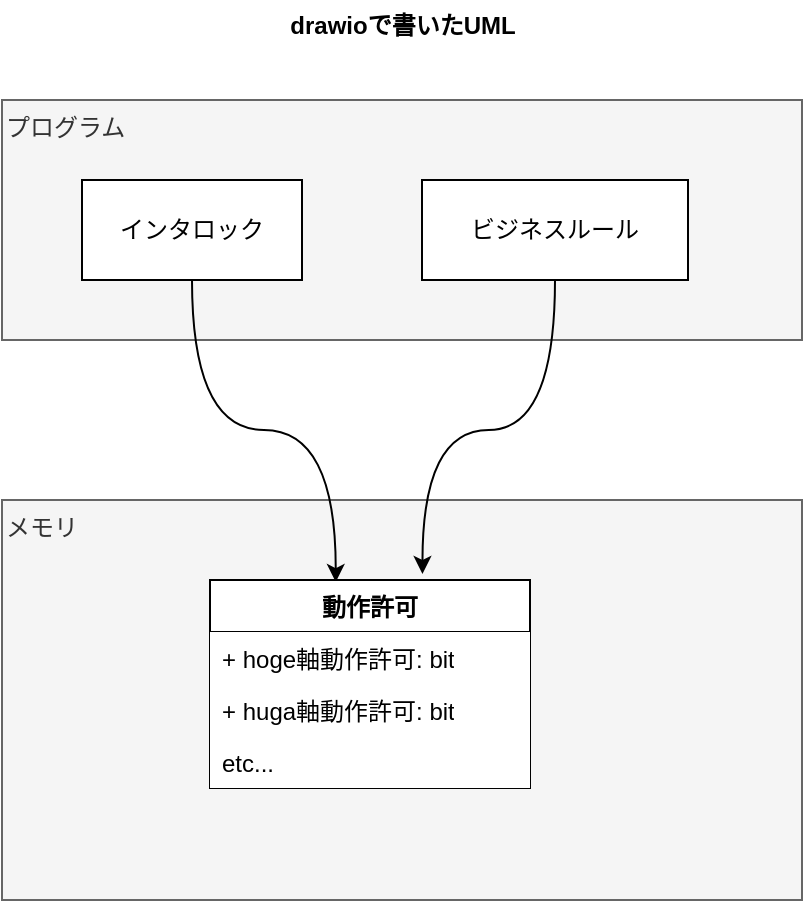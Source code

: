 <mxfile version="24.7.17">
  <diagram id="C5RBs43oDa-KdzZeNtuy" name="Page-1">
    <mxGraphModel dx="1134" dy="654" grid="1" gridSize="10" guides="1" tooltips="1" connect="1" arrows="1" fold="1" page="1" pageScale="1" pageWidth="827" pageHeight="1169" math="0" shadow="0">
      <root>
        <mxCell id="WIyWlLk6GJQsqaUBKTNV-0" />
        <mxCell id="WIyWlLk6GJQsqaUBKTNV-1" parent="WIyWlLk6GJQsqaUBKTNV-0" />
        <mxCell id="LjcJlsUbbr0NGZIOheL1-19" value="メモリ" style="html=1;whiteSpace=wrap;verticalAlign=top;align=left;labelBackgroundColor=none;fillColor=#f5f5f5;strokeColor=#666666;fontColor=#333333;" vertex="1" parent="WIyWlLk6GJQsqaUBKTNV-1">
          <mxGeometry x="230" y="550" width="400" height="200" as="geometry" />
        </mxCell>
        <mxCell id="LjcJlsUbbr0NGZIOheL1-18" value="プログラム" style="html=1;whiteSpace=wrap;verticalAlign=top;align=left;labelBackgroundColor=none;fillColor=#f5f5f5;strokeColor=#666666;fontColor=#333333;" vertex="1" parent="WIyWlLk6GJQsqaUBKTNV-1">
          <mxGeometry x="230" y="350" width="400" height="120" as="geometry" />
        </mxCell>
        <mxCell id="LjcJlsUbbr0NGZIOheL1-12" value="ビジネスルール" style="html=1;whiteSpace=wrap;verticalAlign=middle;" vertex="1" parent="WIyWlLk6GJQsqaUBKTNV-1">
          <mxGeometry x="440" y="390" width="133" height="50" as="geometry" />
        </mxCell>
        <mxCell id="LjcJlsUbbr0NGZIOheL1-9" value="" style="edgeStyle=orthogonalEdgeStyle;rounded=0;orthogonalLoop=1;jettySize=auto;html=1;curved=1;exitX=0.5;exitY=1;exitDx=0;exitDy=0;entryX=0.393;entryY=0.01;entryDx=0;entryDy=0;entryPerimeter=0;" edge="1" parent="WIyWlLk6GJQsqaUBKTNV-1" source="LjcJlsUbbr0NGZIOheL1-0" target="LjcJlsUbbr0NGZIOheL1-1">
          <mxGeometry relative="1" as="geometry" />
        </mxCell>
        <mxCell id="LjcJlsUbbr0NGZIOheL1-0" value="インタロック" style="html=1;whiteSpace=wrap;" vertex="1" parent="WIyWlLk6GJQsqaUBKTNV-1">
          <mxGeometry x="270" y="390" width="110" height="50" as="geometry" />
        </mxCell>
        <mxCell id="LjcJlsUbbr0NGZIOheL1-1" value="動作許可" style="swimlane;fontStyle=1;align=center;verticalAlign=top;childLayout=stackLayout;horizontal=1;startSize=26;horizontalStack=0;resizeParent=1;resizeParentMax=0;resizeLast=0;collapsible=1;marginBottom=0;whiteSpace=wrap;html=1;" vertex="1" parent="WIyWlLk6GJQsqaUBKTNV-1">
          <mxGeometry x="334" y="590" width="160" height="104" as="geometry" />
        </mxCell>
        <mxCell id="LjcJlsUbbr0NGZIOheL1-2" value="+ hoge軸動作許可: bit" style="text;align=left;verticalAlign=top;spacingLeft=4;spacingRight=4;overflow=hidden;rotatable=0;points=[[0,0.5],[1,0.5]];portConstraint=eastwest;whiteSpace=wrap;html=1;fillColor=default;" vertex="1" parent="LjcJlsUbbr0NGZIOheL1-1">
          <mxGeometry y="26" width="160" height="26" as="geometry" />
        </mxCell>
        <mxCell id="LjcJlsUbbr0NGZIOheL1-5" value="+ huga軸動作許可: bit" style="text;align=left;verticalAlign=top;spacingLeft=4;spacingRight=4;overflow=hidden;rotatable=0;points=[[0,0.5],[1,0.5]];portConstraint=eastwest;whiteSpace=wrap;html=1;fillColor=default;" vertex="1" parent="LjcJlsUbbr0NGZIOheL1-1">
          <mxGeometry y="52" width="160" height="26" as="geometry" />
        </mxCell>
        <mxCell id="LjcJlsUbbr0NGZIOheL1-6" value="etc..." style="text;align=left;verticalAlign=top;spacingLeft=4;spacingRight=4;overflow=hidden;rotatable=0;points=[[0,0.5],[1,0.5]];portConstraint=eastwest;whiteSpace=wrap;html=1;fillColor=default;" vertex="1" parent="LjcJlsUbbr0NGZIOheL1-1">
          <mxGeometry y="78" width="160" height="26" as="geometry" />
        </mxCell>
        <mxCell id="LjcJlsUbbr0NGZIOheL1-11" value="" style="edgeStyle=orthogonalEdgeStyle;rounded=0;orthogonalLoop=1;jettySize=auto;html=1;entryX=0.664;entryY=-0.029;entryDx=0;entryDy=0;curved=1;exitX=0.5;exitY=1;exitDx=0;exitDy=0;entryPerimeter=0;" edge="1" parent="WIyWlLk6GJQsqaUBKTNV-1" source="LjcJlsUbbr0NGZIOheL1-12" target="LjcJlsUbbr0NGZIOheL1-1">
          <mxGeometry relative="1" as="geometry">
            <mxPoint x="607.0" y="385" as="sourcePoint" />
          </mxGeometry>
        </mxCell>
        <mxCell id="LjcJlsUbbr0NGZIOheL1-22" value="drawioで書いたUML" style="text;align=center;fontStyle=1;verticalAlign=middle;spacingLeft=3;spacingRight=3;strokeColor=none;rotatable=0;points=[[0,0.5],[1,0.5]];portConstraint=eastwest;html=1;" vertex="1" parent="WIyWlLk6GJQsqaUBKTNV-1">
          <mxGeometry x="390" y="300" width="80" height="26" as="geometry" />
        </mxCell>
      </root>
    </mxGraphModel>
  </diagram>
</mxfile>
